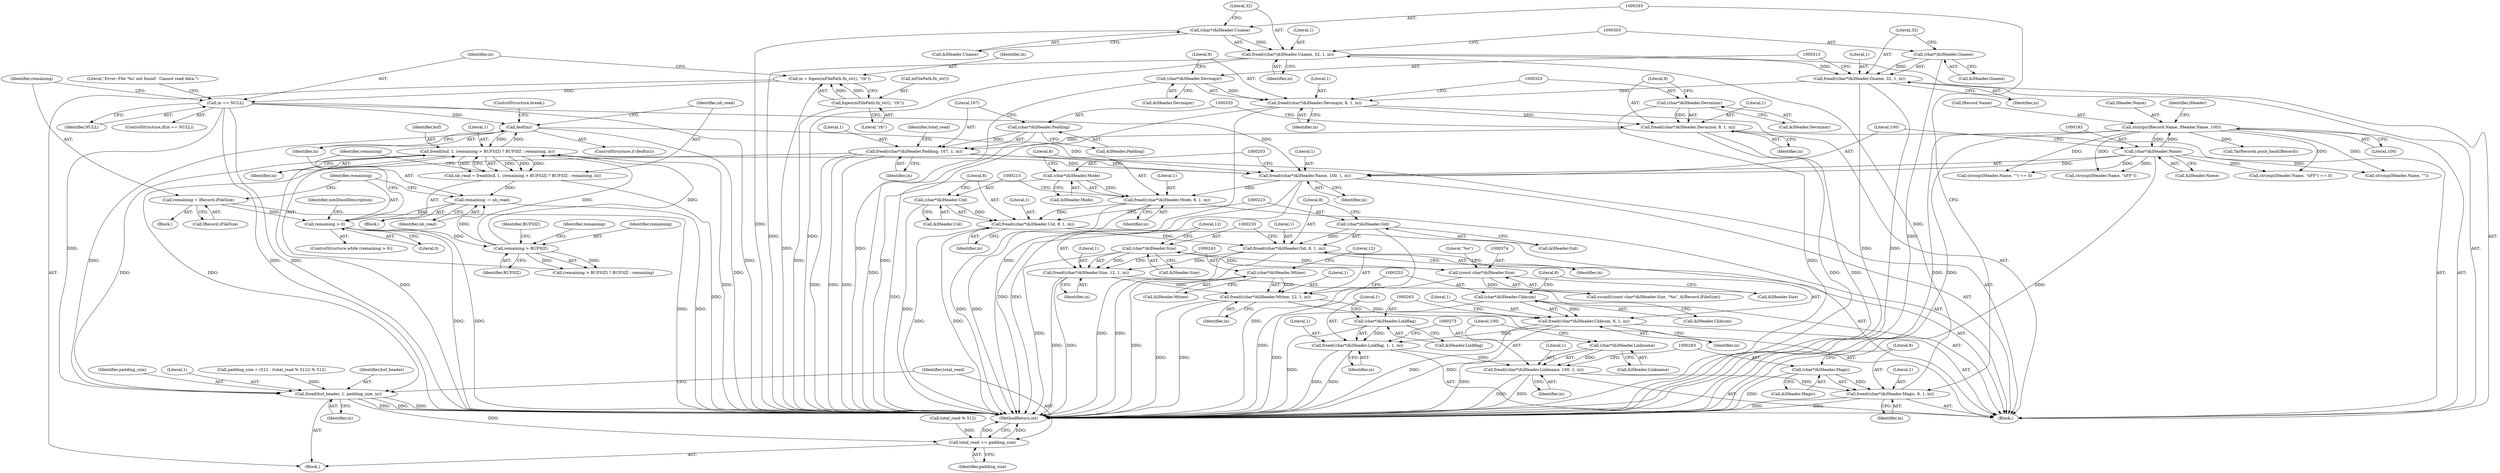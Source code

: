 digraph "0_savannah_40cc957f52e772f45125126439ba9333cf2d2998_0@API" {
"1000291" [label="(Call,fread((char*)&lHeader.Uname, 32, 1, in))"];
"1000292" [label="(Call,(char*)&lHeader.Uname)"];
"1000281" [label="(Call,fread((char*)&lHeader.Magic, 8, 1, in))"];
"1000282" [label="(Call,(char*)&lHeader.Magic)"];
"1000271" [label="(Call,fread((char*)&lHeader.Linkname, 100, 1, in))"];
"1000272" [label="(Call,(char*)&lHeader.Linkname)"];
"1000261" [label="(Call,fread((char*)&lHeader.Linkflag, 1, 1, in))"];
"1000262" [label="(Call,(char*)&lHeader.Linkflag)"];
"1000251" [label="(Call,fread((char*)&lHeader.Chksum, 8, 1, in))"];
"1000252" [label="(Call,(char*)&lHeader.Chksum)"];
"1000241" [label="(Call,fread((char*)&lHeader.Mtime, 12, 1, in))"];
"1000242" [label="(Call,(char*)&lHeader.Mtime)"];
"1000231" [label="(Call,fread((char*)&lHeader.Size, 12, 1, in))"];
"1000232" [label="(Call,(char*)&lHeader.Size)"];
"1000373" [label="(Call,(const char*)&lHeader.Size)"];
"1000221" [label="(Call,fread((char*)&lHeader.Gid, 8, 1, in))"];
"1000222" [label="(Call,(char*)&lHeader.Gid)"];
"1000211" [label="(Call,fread((char*)&lHeader.Uid, 8, 1, in))"];
"1000212" [label="(Call,(char*)&lHeader.Uid)"];
"1000201" [label="(Call,fread((char*)&lHeader.Mode, 8, 1, in))"];
"1000202" [label="(Call,(char*)&lHeader.Mode)"];
"1000191" [label="(Call,fread((char*)&lHeader.Name, 100, 1, in))"];
"1000192" [label="(Call,(char*)&lHeader.Name)"];
"1000355" [label="(Call,strncpy(lRecord.Name, lHeader.Name, 100))"];
"1000150" [label="(Call,fread(buf, 1, (remaining > BUFSIZ) ? BUFSIZ : remaining, in))"];
"1000154" [label="(Call,remaining > BUFSIZ)"];
"1000139" [label="(Call,remaining > 0)"];
"1000132" [label="(Call,remaining = lRecord.iFileSize)"];
"1000160" [label="(Call,remaining -= nb_read)"];
"1000148" [label="(Call,nb_read = fread(buf, 1, (remaining > BUFSIZ) ? BUFSIZ : remaining, in))"];
"1000144" [label="(Call,feof(in))"];
"1000119" [label="(Call,in == NULL)"];
"1000113" [label="(Call,in = fopen(mFilePath.fn_str(), \"rb\"))"];
"1000115" [label="(Call,fopen(mFilePath.fn_str(), \"rb\"))"];
"1000331" [label="(Call,fread((char*)&lHeader.Padding, 167, 1, in))"];
"1000332" [label="(Call,(char*)&lHeader.Padding)"];
"1000321" [label="(Call,fread((char*)&lHeader.Devminor, 8, 1, in))"];
"1000322" [label="(Call,(char*)&lHeader.Devminor)"];
"1000311" [label="(Call,fread((char*)&lHeader.Devmajor, 8, 1, in))"];
"1000312" [label="(Call,(char*)&lHeader.Devmajor)"];
"1000301" [label="(Call,fread((char*)&lHeader.Gname, 32, 1, in))"];
"1000302" [label="(Call,(char*)&lHeader.Gname)"];
"1000291" [label="(Call,fread((char*)&lHeader.Uname, 32, 1, in))"];
"1000456" [label="(Call,fread(buf_header, 1, padding_size, in))"];
"1000461" [label="(Call,total_read += padding_size)"];
"1000157" [label="(Identifier,BUFSIZ)"];
"1000298" [label="(Literal,32)"];
"1000362" [label="(Literal,100)"];
"1000221" [label="(Call,fread((char*)&lHeader.Gid, 8, 1, in))"];
"1000148" [label="(Call,nb_read = fread(buf, 1, (remaining > BUFSIZ) ? BUFSIZ : remaining, in))"];
"1000239" [label="(Literal,1)"];
"1000133" [label="(Identifier,remaining)"];
"1000165" [label="(Identifier,mmDmodDescription)"];
"1000340" [label="(Identifier,in)"];
"1000116" [label="(Call,mFilePath.fn_str())"];
"1000309" [label="(Literal,1)"];
"1000272" [label="(Call,(char*)&lHeader.Linkname)"];
"1000230" [label="(Identifier,in)"];
"1000322" [label="(Call,(char*)&lHeader.Devminor)"];
"1000209" [label="(Literal,1)"];
"1000339" [label="(Literal,1)"];
"1000320" [label="(Identifier,in)"];
"1000194" [label="(Call,&lHeader.Name)"];
"1000208" [label="(Literal,8)"];
"1000462" [label="(Identifier,total_read)"];
"1000150" [label="(Call,fread(buf, 1, (remaining > BUFSIZ) ? BUFSIZ : remaining, in))"];
"1000118" [label="(ControlStructure,if(in == NULL))"];
"1000459" [label="(Identifier,padding_size)"];
"1000139" [label="(Call,remaining > 0)"];
"1000218" [label="(Literal,8)"];
"1000162" [label="(Identifier,nb_read)"];
"1000138" [label="(ControlStructure,while (remaining > 0))"];
"1000456" [label="(Call,fread(buf_header, 1, padding_size, in))"];
"1000452" [label="(Call,total_read % 512)"];
"1000294" [label="(Call,&lHeader.Uname)"];
"1000321" [label="(Call,fread((char*)&lHeader.Devminor, 8, 1, in))"];
"1000284" [label="(Call,&lHeader.Magic)"];
"1000232" [label="(Call,(char*)&lHeader.Size)"];
"1000160" [label="(Call,remaining -= nb_read)"];
"1000390" [label="(Call,strcmp(lHeader.Name, \"\") == 0)"];
"1000461" [label="(Call,total_read += padding_size)"];
"1000338" [label="(Literal,167)"];
"1000260" [label="(Identifier,in)"];
"1000125" [label="(Literal,\"Error: File '%s' not found!  Cannot read data.\")"];
"1000104" [label="(Block,)"];
"1000204" [label="(Call,&lHeader.Mode)"];
"1000262" [label="(Call,(char*)&lHeader.Linkflag)"];
"1000161" [label="(Identifier,remaining)"];
"1000261" [label="(Call,fread((char*)&lHeader.Linkflag, 1, 1, in))"];
"1000212" [label="(Call,(char*)&lHeader.Uid)"];
"1000191" [label="(Call,fread((char*)&lHeader.Name, 100, 1, in))"];
"1000281" [label="(Call,fread((char*)&lHeader.Magic, 8, 1, in))"];
"1000365" [label="(Call,strcmp(lHeader.Name, \"\xFF\"))"];
"1000318" [label="(Literal,8)"];
"1000282" [label="(Call,(char*)&lHeader.Magic)"];
"1000156" [label="(Identifier,BUFSIZ)"];
"1000359" [label="(Call,lHeader.Name)"];
"1000375" [label="(Call,&lHeader.Size)"];
"1000334" [label="(Call,&lHeader.Padding)"];
"1000192" [label="(Call,(char*)&lHeader.Name)"];
"1000251" [label="(Call,fread((char*)&lHeader.Chksum, 8, 1, in))"];
"1000379" [label="(Literal,\"%o\")"];
"1000264" [label="(Call,&lHeader.Linkflag)"];
"1000364" [label="(Call,strcmp(lHeader.Name, \"\xFF\") == 0)"];
"1000444" [label="(Call,TarRecords.push_back(lRecord))"];
"1000158" [label="(Identifier,remaining)"];
"1000141" [label="(Literal,0)"];
"1000140" [label="(Identifier,remaining)"];
"1000460" [label="(Identifier,in)"];
"1000242" [label="(Call,(char*)&lHeader.Mtime)"];
"1000373" [label="(Call,(const char*)&lHeader.Size)"];
"1000202" [label="(Call,(char*)&lHeader.Mode)"];
"1000153" [label="(Call,(remaining > BUFSIZ) ? BUFSIZ : remaining)"];
"1000155" [label="(Identifier,remaining)"];
"1000149" [label="(Identifier,nb_read)"];
"1000249" [label="(Literal,1)"];
"1000210" [label="(Identifier,in)"];
"1000330" [label="(Identifier,in)"];
"1000154" [label="(Call,remaining > BUFSIZ)"];
"1000130" [label="(Block,)"];
"1000278" [label="(Literal,100)"];
"1000288" [label="(Literal,8)"];
"1000258" [label="(Literal,8)"];
"1000270" [label="(Identifier,in)"];
"1000201" [label="(Call,fread((char*)&lHeader.Mode, 8, 1, in))"];
"1000114" [label="(Identifier,in)"];
"1000134" [label="(Call,lRecord.iFileSize)"];
"1000143" [label="(ControlStructure,if (feof(in)))"];
"1000151" [label="(Identifier,buf)"];
"1000268" [label="(Literal,1)"];
"1000146" [label="(ControlStructure,break;)"];
"1000214" [label="(Call,&lHeader.Uid)"];
"1000228" [label="(Literal,8)"];
"1000113" [label="(Call,in = fopen(mFilePath.fn_str(), \"rb\"))"];
"1000219" [label="(Literal,1)"];
"1000117" [label="(Literal,\"rb\")"];
"1000312" [label="(Call,(char*)&lHeader.Devmajor)"];
"1000290" [label="(Identifier,in)"];
"1000229" [label="(Literal,1)"];
"1000252" [label="(Call,(char*)&lHeader.Chksum)"];
"1000332" [label="(Call,(char*)&lHeader.Padding)"];
"1000240" [label="(Identifier,in)"];
"1000311" [label="(Call,fread((char*)&lHeader.Devmajor, 8, 1, in))"];
"1000314" [label="(Call,&lHeader.Devmajor)"];
"1000391" [label="(Call,strcmp(lHeader.Name, \"\"))"];
"1000248" [label="(Literal,12)"];
"1000120" [label="(Identifier,in)"];
"1000115" [label="(Call,fopen(mFilePath.fn_str(), \"rb\"))"];
"1000142" [label="(Block,)"];
"1000198" [label="(Literal,100)"];
"1000231" [label="(Call,fread((char*)&lHeader.Size, 12, 1, in))"];
"1000159" [label="(Identifier,in)"];
"1000152" [label="(Literal,1)"];
"1000301" [label="(Call,fread((char*)&lHeader.Gname, 32, 1, in))"];
"1000302" [label="(Call,(char*)&lHeader.Gname)"];
"1000458" [label="(Literal,1)"];
"1000463" [label="(Identifier,padding_size)"];
"1000259" [label="(Literal,1)"];
"1000238" [label="(Literal,12)"];
"1000372" [label="(Call,sscanf((const char*)&lHeader.Size, \"%o\", &lRecord.iFileSize))"];
"1000342" [label="(Identifier,total_read)"];
"1000328" [label="(Literal,8)"];
"1000121" [label="(Identifier,NULL)"];
"1000119" [label="(Call,in == NULL)"];
"1000280" [label="(Identifier,in)"];
"1000447" [label="(Call,padding_size = (512 - (total_read % 512)) % 512)"];
"1000300" [label="(Identifier,in)"];
"1000299" [label="(Literal,1)"];
"1000211" [label="(Call,fread((char*)&lHeader.Uid, 8, 1, in))"];
"1000241" [label="(Call,fread((char*)&lHeader.Mtime, 12, 1, in))"];
"1000271" [label="(Call,fread((char*)&lHeader.Linkname, 100, 1, in))"];
"1000292" [label="(Call,(char*)&lHeader.Uname)"];
"1000329" [label="(Literal,1)"];
"1000279" [label="(Literal,1)"];
"1000224" [label="(Call,&lHeader.Gid)"];
"1000355" [label="(Call,strncpy(lRecord.Name, lHeader.Name, 100))"];
"1000274" [label="(Call,&lHeader.Linkname)"];
"1000367" [label="(Identifier,lHeader)"];
"1000304" [label="(Call,&lHeader.Gname)"];
"1000145" [label="(Identifier,in)"];
"1000178" [label="(Block,)"];
"1000132" [label="(Call,remaining = lRecord.iFileSize)"];
"1000289" [label="(Literal,1)"];
"1000199" [label="(Literal,1)"];
"1000356" [label="(Call,lRecord.Name)"];
"1000144" [label="(Call,feof(in))"];
"1000464" [label="(MethodReturn,int)"];
"1000234" [label="(Call,&lHeader.Size)"];
"1000220" [label="(Identifier,in)"];
"1000200" [label="(Identifier,in)"];
"1000310" [label="(Identifier,in)"];
"1000291" [label="(Call,fread((char*)&lHeader.Uname, 32, 1, in))"];
"1000331" [label="(Call,fread((char*)&lHeader.Padding, 167, 1, in))"];
"1000244" [label="(Call,&lHeader.Mtime)"];
"1000222" [label="(Call,(char*)&lHeader.Gid)"];
"1000250" [label="(Identifier,in)"];
"1000269" [label="(Literal,1)"];
"1000319" [label="(Literal,1)"];
"1000254" [label="(Call,&lHeader.Chksum)"];
"1000324" [label="(Call,&lHeader.Devminor)"];
"1000308" [label="(Literal,32)"];
"1000457" [label="(Identifier,buf_header)"];
"1000291" -> "1000178"  [label="AST: "];
"1000291" -> "1000300"  [label="CFG: "];
"1000292" -> "1000291"  [label="AST: "];
"1000298" -> "1000291"  [label="AST: "];
"1000299" -> "1000291"  [label="AST: "];
"1000300" -> "1000291"  [label="AST: "];
"1000303" -> "1000291"  [label="CFG: "];
"1000291" -> "1000464"  [label="DDG: "];
"1000291" -> "1000464"  [label="DDG: "];
"1000292" -> "1000291"  [label="DDG: "];
"1000281" -> "1000291"  [label="DDG: "];
"1000291" -> "1000301"  [label="DDG: "];
"1000292" -> "1000294"  [label="CFG: "];
"1000293" -> "1000292"  [label="AST: "];
"1000294" -> "1000292"  [label="AST: "];
"1000298" -> "1000292"  [label="CFG: "];
"1000292" -> "1000464"  [label="DDG: "];
"1000281" -> "1000178"  [label="AST: "];
"1000281" -> "1000290"  [label="CFG: "];
"1000282" -> "1000281"  [label="AST: "];
"1000288" -> "1000281"  [label="AST: "];
"1000289" -> "1000281"  [label="AST: "];
"1000290" -> "1000281"  [label="AST: "];
"1000293" -> "1000281"  [label="CFG: "];
"1000281" -> "1000464"  [label="DDG: "];
"1000281" -> "1000464"  [label="DDG: "];
"1000282" -> "1000281"  [label="DDG: "];
"1000271" -> "1000281"  [label="DDG: "];
"1000282" -> "1000284"  [label="CFG: "];
"1000283" -> "1000282"  [label="AST: "];
"1000284" -> "1000282"  [label="AST: "];
"1000288" -> "1000282"  [label="CFG: "];
"1000282" -> "1000464"  [label="DDG: "];
"1000271" -> "1000178"  [label="AST: "];
"1000271" -> "1000280"  [label="CFG: "];
"1000272" -> "1000271"  [label="AST: "];
"1000278" -> "1000271"  [label="AST: "];
"1000279" -> "1000271"  [label="AST: "];
"1000280" -> "1000271"  [label="AST: "];
"1000283" -> "1000271"  [label="CFG: "];
"1000271" -> "1000464"  [label="DDG: "];
"1000271" -> "1000464"  [label="DDG: "];
"1000272" -> "1000271"  [label="DDG: "];
"1000261" -> "1000271"  [label="DDG: "];
"1000272" -> "1000274"  [label="CFG: "];
"1000273" -> "1000272"  [label="AST: "];
"1000274" -> "1000272"  [label="AST: "];
"1000278" -> "1000272"  [label="CFG: "];
"1000272" -> "1000464"  [label="DDG: "];
"1000261" -> "1000178"  [label="AST: "];
"1000261" -> "1000270"  [label="CFG: "];
"1000262" -> "1000261"  [label="AST: "];
"1000268" -> "1000261"  [label="AST: "];
"1000269" -> "1000261"  [label="AST: "];
"1000270" -> "1000261"  [label="AST: "];
"1000273" -> "1000261"  [label="CFG: "];
"1000261" -> "1000464"  [label="DDG: "];
"1000261" -> "1000464"  [label="DDG: "];
"1000262" -> "1000261"  [label="DDG: "];
"1000251" -> "1000261"  [label="DDG: "];
"1000262" -> "1000264"  [label="CFG: "];
"1000263" -> "1000262"  [label="AST: "];
"1000264" -> "1000262"  [label="AST: "];
"1000268" -> "1000262"  [label="CFG: "];
"1000262" -> "1000464"  [label="DDG: "];
"1000251" -> "1000178"  [label="AST: "];
"1000251" -> "1000260"  [label="CFG: "];
"1000252" -> "1000251"  [label="AST: "];
"1000258" -> "1000251"  [label="AST: "];
"1000259" -> "1000251"  [label="AST: "];
"1000260" -> "1000251"  [label="AST: "];
"1000263" -> "1000251"  [label="CFG: "];
"1000251" -> "1000464"  [label="DDG: "];
"1000251" -> "1000464"  [label="DDG: "];
"1000252" -> "1000251"  [label="DDG: "];
"1000241" -> "1000251"  [label="DDG: "];
"1000252" -> "1000254"  [label="CFG: "];
"1000253" -> "1000252"  [label="AST: "];
"1000254" -> "1000252"  [label="AST: "];
"1000258" -> "1000252"  [label="CFG: "];
"1000252" -> "1000464"  [label="DDG: "];
"1000241" -> "1000178"  [label="AST: "];
"1000241" -> "1000250"  [label="CFG: "];
"1000242" -> "1000241"  [label="AST: "];
"1000248" -> "1000241"  [label="AST: "];
"1000249" -> "1000241"  [label="AST: "];
"1000250" -> "1000241"  [label="AST: "];
"1000253" -> "1000241"  [label="CFG: "];
"1000241" -> "1000464"  [label="DDG: "];
"1000241" -> "1000464"  [label="DDG: "];
"1000242" -> "1000241"  [label="DDG: "];
"1000231" -> "1000241"  [label="DDG: "];
"1000242" -> "1000244"  [label="CFG: "];
"1000243" -> "1000242"  [label="AST: "];
"1000244" -> "1000242"  [label="AST: "];
"1000248" -> "1000242"  [label="CFG: "];
"1000242" -> "1000464"  [label="DDG: "];
"1000231" -> "1000178"  [label="AST: "];
"1000231" -> "1000240"  [label="CFG: "];
"1000232" -> "1000231"  [label="AST: "];
"1000238" -> "1000231"  [label="AST: "];
"1000239" -> "1000231"  [label="AST: "];
"1000240" -> "1000231"  [label="AST: "];
"1000243" -> "1000231"  [label="CFG: "];
"1000231" -> "1000464"  [label="DDG: "];
"1000231" -> "1000464"  [label="DDG: "];
"1000232" -> "1000231"  [label="DDG: "];
"1000221" -> "1000231"  [label="DDG: "];
"1000232" -> "1000234"  [label="CFG: "];
"1000233" -> "1000232"  [label="AST: "];
"1000234" -> "1000232"  [label="AST: "];
"1000238" -> "1000232"  [label="CFG: "];
"1000232" -> "1000464"  [label="DDG: "];
"1000373" -> "1000232"  [label="DDG: "];
"1000232" -> "1000373"  [label="DDG: "];
"1000373" -> "1000372"  [label="AST: "];
"1000373" -> "1000375"  [label="CFG: "];
"1000374" -> "1000373"  [label="AST: "];
"1000375" -> "1000373"  [label="AST: "];
"1000379" -> "1000373"  [label="CFG: "];
"1000373" -> "1000464"  [label="DDG: "];
"1000373" -> "1000372"  [label="DDG: "];
"1000221" -> "1000178"  [label="AST: "];
"1000221" -> "1000230"  [label="CFG: "];
"1000222" -> "1000221"  [label="AST: "];
"1000228" -> "1000221"  [label="AST: "];
"1000229" -> "1000221"  [label="AST: "];
"1000230" -> "1000221"  [label="AST: "];
"1000233" -> "1000221"  [label="CFG: "];
"1000221" -> "1000464"  [label="DDG: "];
"1000221" -> "1000464"  [label="DDG: "];
"1000222" -> "1000221"  [label="DDG: "];
"1000211" -> "1000221"  [label="DDG: "];
"1000222" -> "1000224"  [label="CFG: "];
"1000223" -> "1000222"  [label="AST: "];
"1000224" -> "1000222"  [label="AST: "];
"1000228" -> "1000222"  [label="CFG: "];
"1000222" -> "1000464"  [label="DDG: "];
"1000211" -> "1000178"  [label="AST: "];
"1000211" -> "1000220"  [label="CFG: "];
"1000212" -> "1000211"  [label="AST: "];
"1000218" -> "1000211"  [label="AST: "];
"1000219" -> "1000211"  [label="AST: "];
"1000220" -> "1000211"  [label="AST: "];
"1000223" -> "1000211"  [label="CFG: "];
"1000211" -> "1000464"  [label="DDG: "];
"1000211" -> "1000464"  [label="DDG: "];
"1000212" -> "1000211"  [label="DDG: "];
"1000201" -> "1000211"  [label="DDG: "];
"1000212" -> "1000214"  [label="CFG: "];
"1000213" -> "1000212"  [label="AST: "];
"1000214" -> "1000212"  [label="AST: "];
"1000218" -> "1000212"  [label="CFG: "];
"1000212" -> "1000464"  [label="DDG: "];
"1000201" -> "1000178"  [label="AST: "];
"1000201" -> "1000210"  [label="CFG: "];
"1000202" -> "1000201"  [label="AST: "];
"1000208" -> "1000201"  [label="AST: "];
"1000209" -> "1000201"  [label="AST: "];
"1000210" -> "1000201"  [label="AST: "];
"1000213" -> "1000201"  [label="CFG: "];
"1000201" -> "1000464"  [label="DDG: "];
"1000201" -> "1000464"  [label="DDG: "];
"1000202" -> "1000201"  [label="DDG: "];
"1000191" -> "1000201"  [label="DDG: "];
"1000202" -> "1000204"  [label="CFG: "];
"1000203" -> "1000202"  [label="AST: "];
"1000204" -> "1000202"  [label="AST: "];
"1000208" -> "1000202"  [label="CFG: "];
"1000202" -> "1000464"  [label="DDG: "];
"1000191" -> "1000178"  [label="AST: "];
"1000191" -> "1000200"  [label="CFG: "];
"1000192" -> "1000191"  [label="AST: "];
"1000198" -> "1000191"  [label="AST: "];
"1000199" -> "1000191"  [label="AST: "];
"1000200" -> "1000191"  [label="AST: "];
"1000203" -> "1000191"  [label="CFG: "];
"1000191" -> "1000464"  [label="DDG: "];
"1000191" -> "1000464"  [label="DDG: "];
"1000192" -> "1000191"  [label="DDG: "];
"1000150" -> "1000191"  [label="DDG: "];
"1000144" -> "1000191"  [label="DDG: "];
"1000331" -> "1000191"  [label="DDG: "];
"1000119" -> "1000191"  [label="DDG: "];
"1000192" -> "1000194"  [label="CFG: "];
"1000193" -> "1000192"  [label="AST: "];
"1000194" -> "1000192"  [label="AST: "];
"1000198" -> "1000192"  [label="CFG: "];
"1000192" -> "1000464"  [label="DDG: "];
"1000355" -> "1000192"  [label="DDG: "];
"1000192" -> "1000355"  [label="DDG: "];
"1000192" -> "1000364"  [label="DDG: "];
"1000192" -> "1000365"  [label="DDG: "];
"1000192" -> "1000390"  [label="DDG: "];
"1000192" -> "1000391"  [label="DDG: "];
"1000355" -> "1000178"  [label="AST: "];
"1000355" -> "1000362"  [label="CFG: "];
"1000356" -> "1000355"  [label="AST: "];
"1000359" -> "1000355"  [label="AST: "];
"1000362" -> "1000355"  [label="AST: "];
"1000367" -> "1000355"  [label="CFG: "];
"1000355" -> "1000464"  [label="DDG: "];
"1000355" -> "1000464"  [label="DDG: "];
"1000355" -> "1000364"  [label="DDG: "];
"1000355" -> "1000365"  [label="DDG: "];
"1000355" -> "1000390"  [label="DDG: "];
"1000355" -> "1000391"  [label="DDG: "];
"1000355" -> "1000444"  [label="DDG: "];
"1000150" -> "1000148"  [label="AST: "];
"1000150" -> "1000159"  [label="CFG: "];
"1000151" -> "1000150"  [label="AST: "];
"1000152" -> "1000150"  [label="AST: "];
"1000153" -> "1000150"  [label="AST: "];
"1000159" -> "1000150"  [label="AST: "];
"1000148" -> "1000150"  [label="CFG: "];
"1000150" -> "1000464"  [label="DDG: "];
"1000150" -> "1000464"  [label="DDG: "];
"1000150" -> "1000144"  [label="DDG: "];
"1000150" -> "1000148"  [label="DDG: "];
"1000150" -> "1000148"  [label="DDG: "];
"1000150" -> "1000148"  [label="DDG: "];
"1000150" -> "1000148"  [label="DDG: "];
"1000154" -> "1000150"  [label="DDG: "];
"1000154" -> "1000150"  [label="DDG: "];
"1000144" -> "1000150"  [label="DDG: "];
"1000150" -> "1000456"  [label="DDG: "];
"1000154" -> "1000153"  [label="AST: "];
"1000154" -> "1000156"  [label="CFG: "];
"1000155" -> "1000154"  [label="AST: "];
"1000156" -> "1000154"  [label="AST: "];
"1000157" -> "1000154"  [label="CFG: "];
"1000158" -> "1000154"  [label="CFG: "];
"1000139" -> "1000154"  [label="DDG: "];
"1000154" -> "1000153"  [label="DDG: "];
"1000154" -> "1000153"  [label="DDG: "];
"1000154" -> "1000160"  [label="DDG: "];
"1000139" -> "1000138"  [label="AST: "];
"1000139" -> "1000141"  [label="CFG: "];
"1000140" -> "1000139"  [label="AST: "];
"1000141" -> "1000139"  [label="AST: "];
"1000145" -> "1000139"  [label="CFG: "];
"1000165" -> "1000139"  [label="CFG: "];
"1000139" -> "1000464"  [label="DDG: "];
"1000139" -> "1000464"  [label="DDG: "];
"1000132" -> "1000139"  [label="DDG: "];
"1000160" -> "1000139"  [label="DDG: "];
"1000132" -> "1000130"  [label="AST: "];
"1000132" -> "1000134"  [label="CFG: "];
"1000133" -> "1000132"  [label="AST: "];
"1000134" -> "1000132"  [label="AST: "];
"1000140" -> "1000132"  [label="CFG: "];
"1000132" -> "1000464"  [label="DDG: "];
"1000160" -> "1000142"  [label="AST: "];
"1000160" -> "1000162"  [label="CFG: "];
"1000161" -> "1000160"  [label="AST: "];
"1000162" -> "1000160"  [label="AST: "];
"1000140" -> "1000160"  [label="CFG: "];
"1000160" -> "1000464"  [label="DDG: "];
"1000148" -> "1000160"  [label="DDG: "];
"1000148" -> "1000142"  [label="AST: "];
"1000149" -> "1000148"  [label="AST: "];
"1000161" -> "1000148"  [label="CFG: "];
"1000148" -> "1000464"  [label="DDG: "];
"1000144" -> "1000143"  [label="AST: "];
"1000144" -> "1000145"  [label="CFG: "];
"1000145" -> "1000144"  [label="AST: "];
"1000146" -> "1000144"  [label="CFG: "];
"1000149" -> "1000144"  [label="CFG: "];
"1000144" -> "1000464"  [label="DDG: "];
"1000119" -> "1000144"  [label="DDG: "];
"1000144" -> "1000456"  [label="DDG: "];
"1000119" -> "1000118"  [label="AST: "];
"1000119" -> "1000121"  [label="CFG: "];
"1000120" -> "1000119"  [label="AST: "];
"1000121" -> "1000119"  [label="AST: "];
"1000125" -> "1000119"  [label="CFG: "];
"1000133" -> "1000119"  [label="CFG: "];
"1000119" -> "1000464"  [label="DDG: "];
"1000119" -> "1000464"  [label="DDG: "];
"1000119" -> "1000464"  [label="DDG: "];
"1000113" -> "1000119"  [label="DDG: "];
"1000119" -> "1000456"  [label="DDG: "];
"1000113" -> "1000104"  [label="AST: "];
"1000113" -> "1000115"  [label="CFG: "];
"1000114" -> "1000113"  [label="AST: "];
"1000115" -> "1000113"  [label="AST: "];
"1000120" -> "1000113"  [label="CFG: "];
"1000113" -> "1000464"  [label="DDG: "];
"1000115" -> "1000113"  [label="DDG: "];
"1000115" -> "1000113"  [label="DDG: "];
"1000115" -> "1000117"  [label="CFG: "];
"1000116" -> "1000115"  [label="AST: "];
"1000117" -> "1000115"  [label="AST: "];
"1000115" -> "1000464"  [label="DDG: "];
"1000331" -> "1000178"  [label="AST: "];
"1000331" -> "1000340"  [label="CFG: "];
"1000332" -> "1000331"  [label="AST: "];
"1000338" -> "1000331"  [label="AST: "];
"1000339" -> "1000331"  [label="AST: "];
"1000340" -> "1000331"  [label="AST: "];
"1000342" -> "1000331"  [label="CFG: "];
"1000331" -> "1000464"  [label="DDG: "];
"1000331" -> "1000464"  [label="DDG: "];
"1000331" -> "1000464"  [label="DDG: "];
"1000332" -> "1000331"  [label="DDG: "];
"1000321" -> "1000331"  [label="DDG: "];
"1000331" -> "1000456"  [label="DDG: "];
"1000332" -> "1000334"  [label="CFG: "];
"1000333" -> "1000332"  [label="AST: "];
"1000334" -> "1000332"  [label="AST: "];
"1000338" -> "1000332"  [label="CFG: "];
"1000332" -> "1000464"  [label="DDG: "];
"1000321" -> "1000178"  [label="AST: "];
"1000321" -> "1000330"  [label="CFG: "];
"1000322" -> "1000321"  [label="AST: "];
"1000328" -> "1000321"  [label="AST: "];
"1000329" -> "1000321"  [label="AST: "];
"1000330" -> "1000321"  [label="AST: "];
"1000333" -> "1000321"  [label="CFG: "];
"1000321" -> "1000464"  [label="DDG: "];
"1000321" -> "1000464"  [label="DDG: "];
"1000322" -> "1000321"  [label="DDG: "];
"1000311" -> "1000321"  [label="DDG: "];
"1000322" -> "1000324"  [label="CFG: "];
"1000323" -> "1000322"  [label="AST: "];
"1000324" -> "1000322"  [label="AST: "];
"1000328" -> "1000322"  [label="CFG: "];
"1000322" -> "1000464"  [label="DDG: "];
"1000311" -> "1000178"  [label="AST: "];
"1000311" -> "1000320"  [label="CFG: "];
"1000312" -> "1000311"  [label="AST: "];
"1000318" -> "1000311"  [label="AST: "];
"1000319" -> "1000311"  [label="AST: "];
"1000320" -> "1000311"  [label="AST: "];
"1000323" -> "1000311"  [label="CFG: "];
"1000311" -> "1000464"  [label="DDG: "];
"1000311" -> "1000464"  [label="DDG: "];
"1000312" -> "1000311"  [label="DDG: "];
"1000301" -> "1000311"  [label="DDG: "];
"1000312" -> "1000314"  [label="CFG: "];
"1000313" -> "1000312"  [label="AST: "];
"1000314" -> "1000312"  [label="AST: "];
"1000318" -> "1000312"  [label="CFG: "];
"1000312" -> "1000464"  [label="DDG: "];
"1000301" -> "1000178"  [label="AST: "];
"1000301" -> "1000310"  [label="CFG: "];
"1000302" -> "1000301"  [label="AST: "];
"1000308" -> "1000301"  [label="AST: "];
"1000309" -> "1000301"  [label="AST: "];
"1000310" -> "1000301"  [label="AST: "];
"1000313" -> "1000301"  [label="CFG: "];
"1000301" -> "1000464"  [label="DDG: "];
"1000301" -> "1000464"  [label="DDG: "];
"1000302" -> "1000301"  [label="DDG: "];
"1000302" -> "1000304"  [label="CFG: "];
"1000303" -> "1000302"  [label="AST: "];
"1000304" -> "1000302"  [label="AST: "];
"1000308" -> "1000302"  [label="CFG: "];
"1000302" -> "1000464"  [label="DDG: "];
"1000456" -> "1000104"  [label="AST: "];
"1000456" -> "1000460"  [label="CFG: "];
"1000457" -> "1000456"  [label="AST: "];
"1000458" -> "1000456"  [label="AST: "];
"1000459" -> "1000456"  [label="AST: "];
"1000460" -> "1000456"  [label="AST: "];
"1000462" -> "1000456"  [label="CFG: "];
"1000456" -> "1000464"  [label="DDG: "];
"1000456" -> "1000464"  [label="DDG: "];
"1000456" -> "1000464"  [label="DDG: "];
"1000447" -> "1000456"  [label="DDG: "];
"1000456" -> "1000461"  [label="DDG: "];
"1000461" -> "1000104"  [label="AST: "];
"1000461" -> "1000463"  [label="CFG: "];
"1000462" -> "1000461"  [label="AST: "];
"1000463" -> "1000461"  [label="AST: "];
"1000464" -> "1000461"  [label="CFG: "];
"1000461" -> "1000464"  [label="DDG: "];
"1000461" -> "1000464"  [label="DDG: "];
"1000452" -> "1000461"  [label="DDG: "];
}
